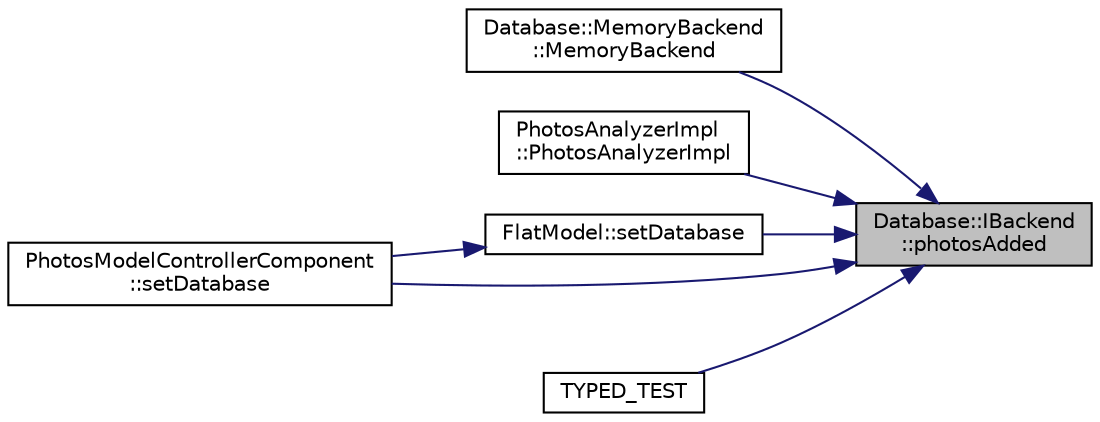 digraph "Database::IBackend::photosAdded"
{
 // LATEX_PDF_SIZE
  edge [fontname="Helvetica",fontsize="10",labelfontname="Helvetica",labelfontsize="10"];
  node [fontname="Helvetica",fontsize="10",shape=record];
  rankdir="RL";
  Node1 [label="Database::IBackend\l::photosAdded",height=0.2,width=0.4,color="black", fillcolor="grey75", style="filled", fontcolor="black",tooltip="emited after new photos were added to database"];
  Node1 -> Node2 [dir="back",color="midnightblue",fontsize="10",style="solid",fontname="Helvetica"];
  Node2 [label="Database::MemoryBackend\l::MemoryBackend",height=0.2,width=0.4,color="black", fillcolor="white", style="filled",URL="$class_database_1_1_memory_backend.html#af94d56d23f94d5532ab285cf6aec18a5",tooltip=" "];
  Node1 -> Node3 [dir="back",color="midnightblue",fontsize="10",style="solid",fontname="Helvetica"];
  Node3 [label="PhotosAnalyzerImpl\l::PhotosAnalyzerImpl",height=0.2,width=0.4,color="black", fillcolor="white", style="filled",URL="$class_photos_analyzer_impl.html#a6e3e7a3cbef37ad4d8f2ad872d8c06a5",tooltip=" "];
  Node1 -> Node4 [dir="back",color="midnightblue",fontsize="10",style="solid",fontname="Helvetica"];
  Node4 [label="FlatModel::setDatabase",height=0.2,width=0.4,color="black", fillcolor="white", style="filled",URL="$class_flat_model.html#a2737a8ce4698c5aa45a9b9c50b799aea",tooltip=" "];
  Node4 -> Node5 [dir="back",color="midnightblue",fontsize="10",style="solid",fontname="Helvetica"];
  Node5 [label="PhotosModelControllerComponent\l::setDatabase",height=0.2,width=0.4,color="black", fillcolor="white", style="filled",URL="$class_photos_model_controller_component.html#a42e1fbf8b1e05e08767d92e8266f29c8",tooltip=" "];
  Node1 -> Node5 [dir="back",color="midnightblue",fontsize="10",style="solid",fontname="Helvetica"];
  Node1 -> Node6 [dir="back",color="midnightblue",fontsize="10",style="solid",fontname="Helvetica"];
  Node6 [label="TYPED_TEST",height=0.2,width=0.4,color="black", fillcolor="white", style="filled",URL="$photos__tests_8cpp.html#a82c1ed4e904b25dcae621dd0ff5168f7",tooltip=" "];
}
